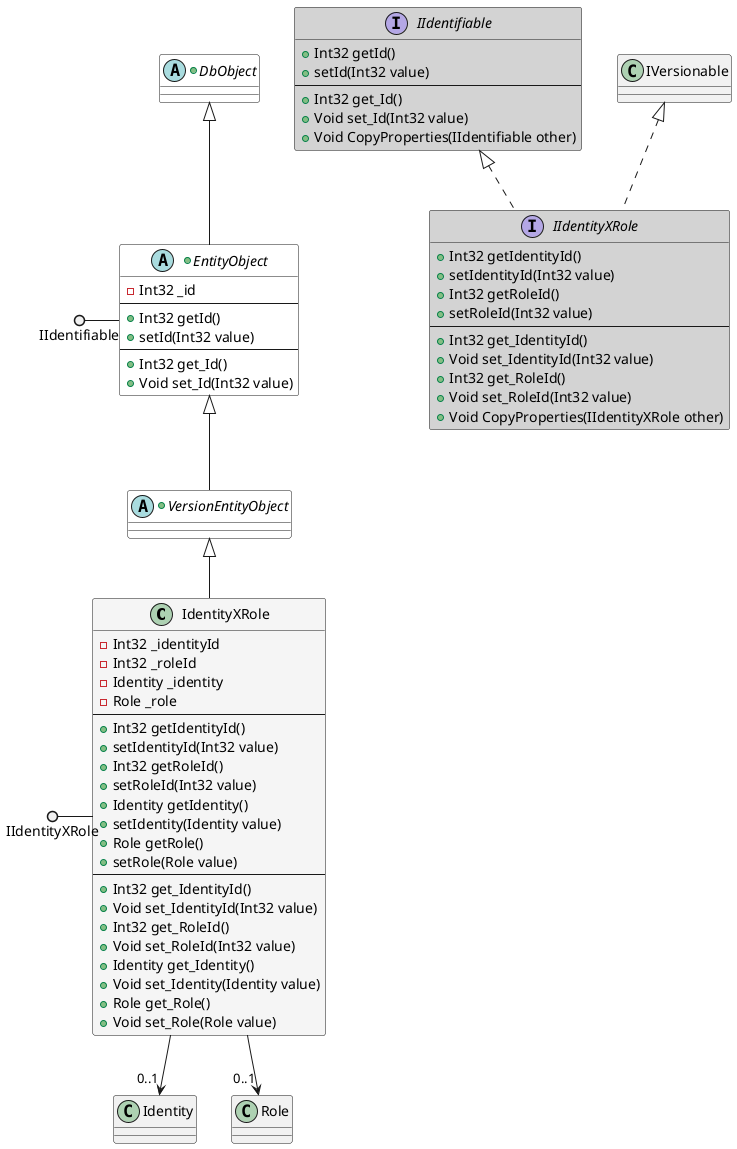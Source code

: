 ﻿//@GeneratedCode
@startuml eVaccinationPass.Logic.Entities.Account.IdentityXRole
class IdentityXRole #whitesmoke {
    - Int32 _identityId
    - Int32 _roleId
    - Identity _identity
    - Role _role
    ---
     + Int32 getIdentityId()
     + setIdentityId(Int32 value)
     + Int32 getRoleId()
     + setRoleId(Int32 value)
     + Identity getIdentity()
     + setIdentity(Identity value)
     + Role getRole()
     + setRole(Role value)
    ---
    + Int32 get_IdentityId()
    + Void set_IdentityId(Int32 value)
    + Int32 get_RoleId()
    + Void set_RoleId(Int32 value)
    + Identity get_Identity()
    + Void set_Identity(Identity value)
    + Role get_Role()
    + Void set_Role(Role value)
}
+abstract class VersionEntityObject #white {
}
+abstract class EntityObject #white {
    - Int32 _id
    ---
     + Int32 getId()
     + setId(Int32 value)
    ---
    + Int32 get_Id()
    + Void set_Id(Int32 value)
}
+abstract class DbObject #white {
}
interface IIdentityXRole #lightgrey {
     + Int32 getIdentityId()
     + setIdentityId(Int32 value)
     + Int32 getRoleId()
     + setRoleId(Int32 value)
    ---
    + Int32 get_IdentityId()
    + Void set_IdentityId(Int32 value)
    + Int32 get_RoleId()
    + Void set_RoleId(Int32 value)
    + Void CopyProperties(IIdentityXRole other)
}
interface IIdentifiable #lightgrey {
     + Int32 getId()
     + setId(Int32 value)
    ---
    + Int32 get_Id()
    + Void set_Id(Int32 value)
    + Void CopyProperties(IIdentifiable other)
}
VersionEntityObject <|-- IdentityXRole
EntityObject <|-- VersionEntityObject
DbObject <|-- EntityObject
IVersionable <|.. IIdentityXRole
IIdentifiable <|.. IIdentityXRole
IIdentityXRole ()- IdentityXRole
IIdentifiable ()- EntityObject
IdentityXRole --> "0..1" Identity
IdentityXRole --> "0..1" Role
@enduml
